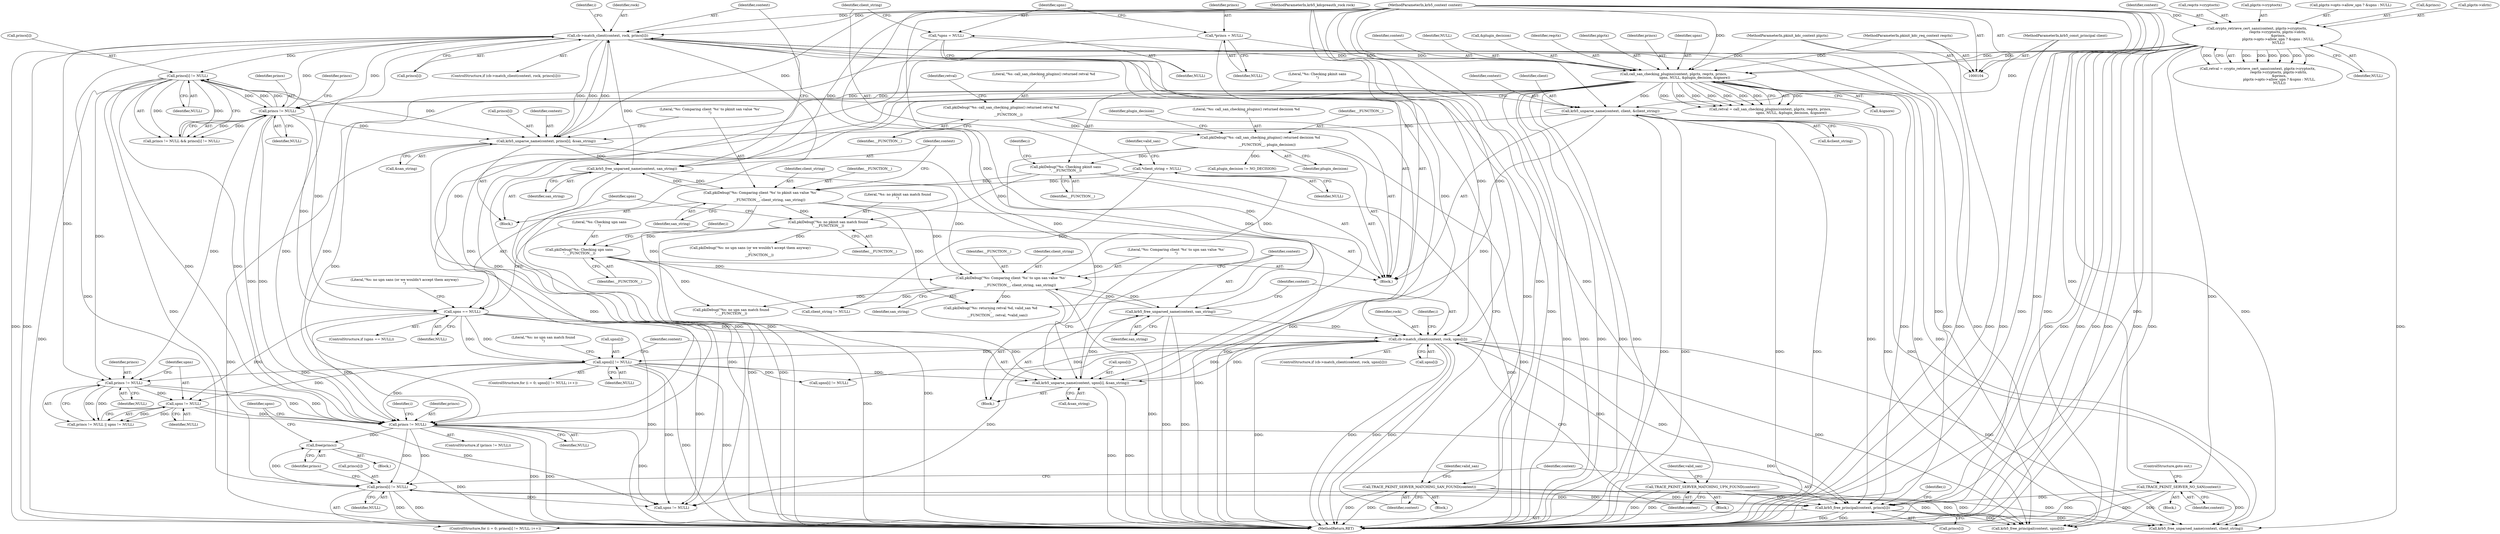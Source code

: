 digraph "1_krb5_50fe4074f188c2d4da0c421e96553acea8378db2_1@API" {
"1000376" [label="(Call,free(princs))"];
"1000364" [label="(Call,princs[i] != NULL)"];
"1000228" [label="(Call,princs[i] != NULL)"];
"1000252" [label="(Call,cb->match_client(context, rock, princs[i]))"];
"1000248" [label="(Call,krb5_free_unparsed_name(context, san_string))"];
"1000236" [label="(Call,krb5_unparse_name(context, princs[i], &san_string))"];
"1000212" [label="(Call,krb5_unparse_name(context, client, &client_string))"];
"1000178" [label="(Call,call_san_checking_plugins(context, plgctx, reqctx, princs,\n                                       upns, NULL, &plugin_decision, &ignore))"];
"1000134" [label="(Call,crypto_retrieve_cert_sans(context, plgctx->cryptoctx,\n                                       reqctx->cryptoctx, plgctx->idctx,\n                                        &princs,\n                                        plgctx->opts->allow_upn ? &upns : NULL,\n                                        NULL))"];
"1000105" [label="(MethodParameterIn,krb5_context context)"];
"1000106" [label="(MethodParameterIn,pkinit_kdc_context plgctx)"];
"1000107" [label="(MethodParameterIn,pkinit_kdc_req_context reqctx)"];
"1000115" [label="(Call,*princs = NULL)"];
"1000119" [label="(Call,*upns = NULL)"];
"1000110" [label="(MethodParameterIn,krb5_const_principal client)"];
"1000225" [label="(Call,princs != NULL)"];
"1000243" [label="(Call,pkiDebug(\"%s: Comparing client '%s' to pkinit san value '%s'\n\",\n                 __FUNCTION__, client_string, san_string))"];
"1000217" [label="(Call,pkiDebug(\"%s: Checking pkinit sans\n\", __FUNCTION__))"];
"1000199" [label="(Call,pkiDebug(\"%s: call_san_checking_plugins() returned decision %d\n\",\n             __FUNCTION__, plugin_decision))"];
"1000189" [label="(Call,pkiDebug(\"%s: call_san_checking_plugins() returned retval %d\n\",\n             __FUNCTION__))"];
"1000124" [label="(Call,*client_string = NULL)"];
"1000109" [label="(MethodParameterIn,krb5_kdcpreauth_rock rock)"];
"1000371" [label="(Call,krb5_free_principal(context, princs[i]))"];
"1000259" [label="(Call,TRACE_PKINIT_SERVER_MATCHING_SAN_FOUND(context))"];
"1000322" [label="(Call,TRACE_PKINIT_SERVER_MATCHING_UPN_FOUND(context))"];
"1000315" [label="(Call,cb->match_client(context, rock, upns[i]))"];
"1000311" [label="(Call,krb5_free_unparsed_name(context, san_string))"];
"1000299" [label="(Call,krb5_unparse_name(context, upns[i], &san_string))"];
"1000291" [label="(Call,upns[i] != NULL)"];
"1000273" [label="(Call,upns == NULL)"];
"1000306" [label="(Call,pkiDebug(\"%s: Comparing client '%s' to upn san value '%s'\n\",\n                 __FUNCTION__, client_string, san_string))"];
"1000284" [label="(Call,pkiDebug(\"%s: Checking upn sans\n\", __FUNCTION__))"];
"1000269" [label="(Call,pkiDebug(\"%s: no pkinit san match found\n\", __FUNCTION__))"];
"1000162" [label="(Call,TRACE_PKINIT_SERVER_NO_SAN(context))"];
"1000356" [label="(Call,princs != NULL)"];
"1000337" [label="(Call,princs != NULL)"];
"1000340" [label="(Call,upns != NULL)"];
"1000241" [label="(Call,&san_string)"];
"1000250" [label="(Identifier,san_string)"];
"1000252" [label="(Call,cb->match_client(context, rock, princs[i]))"];
"1000126" [label="(Identifier,NULL)"];
"1000342" [label="(Identifier,NULL)"];
"1000269" [label="(Call,pkiDebug(\"%s: no pkinit san match found\n\", __FUNCTION__))"];
"1000402" [label="(Call,client_string != NULL)"];
"1000309" [label="(Identifier,client_string)"];
"1000185" [label="(Call,&plugin_decision)"];
"1000226" [label="(Identifier,princs)"];
"1000236" [label="(Call,krb5_unparse_name(context, princs[i], &san_string))"];
"1000107" [label="(MethodParameterIn,pkinit_kdc_req_context reqctx)"];
"1000360" [label="(ControlStructure,for (i = 0; princs[i] != NULL; i++))"];
"1000299" [label="(Call,krb5_unparse_name(context, upns[i], &san_string))"];
"1000340" [label="(Call,upns != NULL)"];
"1000109" [label="(MethodParameterIn,krb5_kdcpreauth_rock rock)"];
"1000311" [label="(Call,krb5_free_unparsed_name(context, san_string))"];
"1000270" [label="(Literal,\"%s: no pkinit san match found\n\")"];
"1000181" [label="(Identifier,reqctx)"];
"1000292" [label="(Call,upns[i])"];
"1000372" [label="(Identifier,context)"];
"1000371" [label="(Call,krb5_free_principal(context, princs[i]))"];
"1000362" [label="(Identifier,i)"];
"1000260" [label="(Identifier,context)"];
"1000416" [label="(MethodReturn,RET)"];
"1000176" [label="(Call,retval = call_san_checking_plugins(context, plgctx, reqctx, princs,\n                                       upns, NULL, &plugin_decision, &ignore))"];
"1000314" [label="(ControlStructure,if (cb->match_client(context, rock, upns[i])))"];
"1000218" [label="(Literal,\"%s: Checking pkinit sans\n\")"];
"1000234" [label="(Identifier,i)"];
"1000238" [label="(Call,princs[i])"];
"1000189" [label="(Call,pkiDebug(\"%s: call_san_checking_plugins() returned retval %d\n\",\n             __FUNCTION__))"];
"1000300" [label="(Identifier,context)"];
"1000358" [label="(Identifier,NULL)"];
"1000156" [label="(Identifier,NULL)"];
"1000227" [label="(Identifier,NULL)"];
"1000373" [label="(Call,princs[i])"];
"1000187" [label="(Call,&ignore)"];
"1000323" [label="(Identifier,context)"];
"1000394" [label="(Call,krb5_free_principal(context, upns[i]))"];
"1000180" [label="(Identifier,plgctx)"];
"1000202" [label="(Identifier,plugin_decision)"];
"1000200" [label="(Literal,\"%s: call_san_checking_plugins() returned decision %d\n\")"];
"1000307" [label="(Literal,\"%s: Comparing client '%s' to upn san value '%s'\n\")"];
"1000134" [label="(Call,crypto_retrieve_cert_sans(context, plgctx->cryptoctx,\n                                       reqctx->cryptoctx, plgctx->idctx,\n                                        &princs,\n                                        plgctx->opts->allow_upn ? &upns : NULL,\n                                        NULL))"];
"1000119" [label="(Call,*upns = NULL)"];
"1000359" [label="(Block,)"];
"1000237" [label="(Identifier,context)"];
"1000310" [label="(Identifier,san_string)"];
"1000125" [label="(Identifier,client_string)"];
"1000337" [label="(Call,princs != NULL)"];
"1000287" [label="(ControlStructure,for (i = 0; upns[i] != NULL; i++))"];
"1000255" [label="(Call,princs[i])"];
"1000201" [label="(Identifier,__FUNCTION__)"];
"1000336" [label="(Call,princs != NULL || upns != NULL)"];
"1000243" [label="(Call,pkiDebug(\"%s: Comparing client '%s' to pkinit san value '%s'\n\",\n                 __FUNCTION__, client_string, san_string))"];
"1000182" [label="(Identifier,princs)"];
"1000244" [label="(Literal,\"%s: Comparing client '%s' to pkinit san value '%s'\n\")"];
"1000217" [label="(Call,pkiDebug(\"%s: Checking pkinit sans\n\", __FUNCTION__))"];
"1000321" [label="(Block,)"];
"1000295" [label="(Identifier,NULL)"];
"1000213" [label="(Identifier,context)"];
"1000183" [label="(Identifier,upns)"];
"1000308" [label="(Identifier,__FUNCTION__)"];
"1000229" [label="(Call,princs[i])"];
"1000121" [label="(Identifier,NULL)"];
"1000272" [label="(ControlStructure,if (upns == NULL))"];
"1000332" [label="(Call,pkiDebug(\"%s: no upn san match found\n\", __FUNCTION__))"];
"1000313" [label="(Identifier,san_string)"];
"1000291" [label="(Call,upns[i] != NULL)"];
"1000316" [label="(Identifier,context)"];
"1000145" [label="(Call,&princs)"];
"1000178" [label="(Call,call_san_checking_plugins(context, plgctx, reqctx, princs,\n                                       upns, NULL, &plugin_decision, &ignore))"];
"1000247" [label="(Identifier,san_string)"];
"1000142" [label="(Call,plgctx->idctx)"];
"1000322" [label="(Call,TRACE_PKINIT_SERVER_MATCHING_UPN_FOUND(context))"];
"1000245" [label="(Identifier,__FUNCTION__)"];
"1000225" [label="(Call,princs != NULL)"];
"1000326" [label="(Identifier,valid_san)"];
"1000376" [label="(Call,free(princs))"];
"1000135" [label="(Identifier,context)"];
"1000112" [label="(Block,)"];
"1000370" [label="(Identifier,i)"];
"1000263" [label="(Identifier,valid_san)"];
"1000248" [label="(Call,krb5_free_unparsed_name(context, san_string))"];
"1000224" [label="(Call,princs != NULL && princs[i] != NULL)"];
"1000199" [label="(Call,pkiDebug(\"%s: call_san_checking_plugins() returned decision %d\n\",\n             __FUNCTION__, plugin_decision))"];
"1000318" [label="(Call,upns[i])"];
"1000254" [label="(Identifier,rock)"];
"1000315" [label="(Call,cb->match_client(context, rock, upns[i]))"];
"1000284" [label="(Call,pkiDebug(\"%s: Checking upn sans\n\", __FUNCTION__))"];
"1000232" [label="(Identifier,NULL)"];
"1000355" [label="(ControlStructure,if (princs != NULL))"];
"1000110" [label="(MethodParameterIn,krb5_const_principal client)"];
"1000163" [label="(Identifier,context)"];
"1000286" [label="(Identifier,__FUNCTION__)"];
"1000230" [label="(Identifier,princs)"];
"1000246" [label="(Identifier,client_string)"];
"1000379" [label="(Call,upns != NULL)"];
"1000179" [label="(Identifier,context)"];
"1000273" [label="(Call,upns == NULL)"];
"1000341" [label="(Identifier,upns)"];
"1000205" [label="(Identifier,plugin_decision)"];
"1000333" [label="(Literal,\"%s: no upn san match found\n\")"];
"1000339" [label="(Identifier,NULL)"];
"1000317" [label="(Identifier,rock)"];
"1000368" [label="(Identifier,NULL)"];
"1000193" [label="(Identifier,retval)"];
"1000191" [label="(Identifier,__FUNCTION__)"];
"1000312" [label="(Identifier,context)"];
"1000274" [label="(Identifier,upns)"];
"1000139" [label="(Call,reqctx->cryptoctx)"];
"1000297" [label="(Identifier,i)"];
"1000120" [label="(Identifier,upns)"];
"1000377" [label="(Identifier,princs)"];
"1000190" [label="(Literal,\"%s: call_san_checking_plugins() returned retval %d\n\")"];
"1000212" [label="(Call,krb5_unparse_name(context, client, &client_string))"];
"1000235" [label="(Block,)"];
"1000130" [label="(Identifier,valid_san)"];
"1000298" [label="(Block,)"];
"1000259" [label="(Call,TRACE_PKINIT_SERVER_MATCHING_SAN_FOUND(context))"];
"1000277" [label="(Call,pkiDebug(\"%s: no upn sans (or we wouldn't accept them anyway)\n\",\n                 __FUNCTION__))"];
"1000304" [label="(Call,&san_string)"];
"1000405" [label="(Call,krb5_free_unparsed_name(context, client_string))"];
"1000253" [label="(Identifier,context)"];
"1000408" [label="(Call,pkiDebug(\"%s: returning retval %d, valid_san %d\n\",\n             __FUNCTION__, retval, *valid_san))"];
"1000306" [label="(Call,pkiDebug(\"%s: Comparing client '%s' to upn san value '%s'\n\",\n                 __FUNCTION__, client_string, san_string))"];
"1000215" [label="(Call,&client_string)"];
"1000289" [label="(Identifier,i)"];
"1000219" [label="(Identifier,__FUNCTION__)"];
"1000364" [label="(Call,princs[i] != NULL)"];
"1000249" [label="(Identifier,context)"];
"1000204" [label="(Call,plugin_decision != NO_DECISION)"];
"1000161" [label="(Block,)"];
"1000162" [label="(Call,TRACE_PKINIT_SERVER_NO_SAN(context))"];
"1000278" [label="(Literal,\"%s: no upn sans (or we wouldn't accept them anyway)\n\")"];
"1000228" [label="(Call,princs[i] != NULL)"];
"1000357" [label="(Identifier,princs)"];
"1000387" [label="(Call,upns[i] != NULL)"];
"1000356" [label="(Call,princs != NULL)"];
"1000184" [label="(Identifier,NULL)"];
"1000380" [label="(Identifier,upns)"];
"1000124" [label="(Call,*client_string = NULL)"];
"1000222" [label="(Identifier,i)"];
"1000365" [label="(Call,princs[i])"];
"1000258" [label="(Block,)"];
"1000136" [label="(Call,plgctx->cryptoctx)"];
"1000147" [label="(Call,plgctx->opts->allow_upn ? &upns : NULL)"];
"1000164" [label="(ControlStructure,goto out;)"];
"1000338" [label="(Identifier,princs)"];
"1000275" [label="(Identifier,NULL)"];
"1000106" [label="(MethodParameterIn,pkinit_kdc_context plgctx)"];
"1000132" [label="(Call,retval = crypto_retrieve_cert_sans(context, plgctx->cryptoctx,\n                                       reqctx->cryptoctx, plgctx->idctx,\n                                        &princs,\n                                        plgctx->opts->allow_upn ? &upns : NULL,\n                                        NULL))"];
"1000115" [label="(Call,*princs = NULL)"];
"1000285" [label="(Literal,\"%s: Checking upn sans\n\")"];
"1000214" [label="(Identifier,client)"];
"1000301" [label="(Call,upns[i])"];
"1000116" [label="(Identifier,princs)"];
"1000117" [label="(Identifier,NULL)"];
"1000105" [label="(MethodParameterIn,krb5_context context)"];
"1000251" [label="(ControlStructure,if (cb->match_client(context, rock, princs[i])))"];
"1000271" [label="(Identifier,__FUNCTION__)"];
"1000376" -> "1000359"  [label="AST: "];
"1000376" -> "1000377"  [label="CFG: "];
"1000377" -> "1000376"  [label="AST: "];
"1000380" -> "1000376"  [label="CFG: "];
"1000376" -> "1000416"  [label="DDG: "];
"1000364" -> "1000376"  [label="DDG: "];
"1000356" -> "1000376"  [label="DDG: "];
"1000364" -> "1000360"  [label="AST: "];
"1000364" -> "1000368"  [label="CFG: "];
"1000365" -> "1000364"  [label="AST: "];
"1000368" -> "1000364"  [label="AST: "];
"1000372" -> "1000364"  [label="CFG: "];
"1000377" -> "1000364"  [label="CFG: "];
"1000364" -> "1000416"  [label="DDG: "];
"1000364" -> "1000416"  [label="DDG: "];
"1000228" -> "1000364"  [label="DDG: "];
"1000371" -> "1000364"  [label="DDG: "];
"1000252" -> "1000364"  [label="DDG: "];
"1000356" -> "1000364"  [label="DDG: "];
"1000356" -> "1000364"  [label="DDG: "];
"1000364" -> "1000371"  [label="DDG: "];
"1000364" -> "1000379"  [label="DDG: "];
"1000228" -> "1000224"  [label="AST: "];
"1000228" -> "1000232"  [label="CFG: "];
"1000229" -> "1000228"  [label="AST: "];
"1000232" -> "1000228"  [label="AST: "];
"1000224" -> "1000228"  [label="CFG: "];
"1000228" -> "1000416"  [label="DDG: "];
"1000228" -> "1000225"  [label="DDG: "];
"1000228" -> "1000224"  [label="DDG: "];
"1000228" -> "1000224"  [label="DDG: "];
"1000252" -> "1000228"  [label="DDG: "];
"1000225" -> "1000228"  [label="DDG: "];
"1000225" -> "1000228"  [label="DDG: "];
"1000228" -> "1000236"  [label="DDG: "];
"1000228" -> "1000273"  [label="DDG: "];
"1000228" -> "1000337"  [label="DDG: "];
"1000228" -> "1000356"  [label="DDG: "];
"1000228" -> "1000356"  [label="DDG: "];
"1000252" -> "1000251"  [label="AST: "];
"1000252" -> "1000255"  [label="CFG: "];
"1000253" -> "1000252"  [label="AST: "];
"1000254" -> "1000252"  [label="AST: "];
"1000255" -> "1000252"  [label="AST: "];
"1000260" -> "1000252"  [label="CFG: "];
"1000234" -> "1000252"  [label="CFG: "];
"1000252" -> "1000416"  [label="DDG: "];
"1000252" -> "1000416"  [label="DDG: "];
"1000252" -> "1000416"  [label="DDG: "];
"1000252" -> "1000416"  [label="DDG: "];
"1000252" -> "1000225"  [label="DDG: "];
"1000252" -> "1000236"  [label="DDG: "];
"1000252" -> "1000236"  [label="DDG: "];
"1000248" -> "1000252"  [label="DDG: "];
"1000105" -> "1000252"  [label="DDG: "];
"1000109" -> "1000252"  [label="DDG: "];
"1000225" -> "1000252"  [label="DDG: "];
"1000236" -> "1000252"  [label="DDG: "];
"1000252" -> "1000259"  [label="DDG: "];
"1000252" -> "1000299"  [label="DDG: "];
"1000252" -> "1000315"  [label="DDG: "];
"1000252" -> "1000337"  [label="DDG: "];
"1000252" -> "1000356"  [label="DDG: "];
"1000252" -> "1000371"  [label="DDG: "];
"1000252" -> "1000394"  [label="DDG: "];
"1000252" -> "1000405"  [label="DDG: "];
"1000248" -> "1000235"  [label="AST: "];
"1000248" -> "1000250"  [label="CFG: "];
"1000249" -> "1000248"  [label="AST: "];
"1000250" -> "1000248"  [label="AST: "];
"1000253" -> "1000248"  [label="CFG: "];
"1000248" -> "1000416"  [label="DDG: "];
"1000248" -> "1000416"  [label="DDG: "];
"1000248" -> "1000243"  [label="DDG: "];
"1000236" -> "1000248"  [label="DDG: "];
"1000105" -> "1000248"  [label="DDG: "];
"1000243" -> "1000248"  [label="DDG: "];
"1000248" -> "1000306"  [label="DDG: "];
"1000236" -> "1000235"  [label="AST: "];
"1000236" -> "1000241"  [label="CFG: "];
"1000237" -> "1000236"  [label="AST: "];
"1000238" -> "1000236"  [label="AST: "];
"1000241" -> "1000236"  [label="AST: "];
"1000244" -> "1000236"  [label="CFG: "];
"1000236" -> "1000416"  [label="DDG: "];
"1000236" -> "1000416"  [label="DDG: "];
"1000212" -> "1000236"  [label="DDG: "];
"1000105" -> "1000236"  [label="DDG: "];
"1000225" -> "1000236"  [label="DDG: "];
"1000236" -> "1000299"  [label="DDG: "];
"1000212" -> "1000112"  [label="AST: "];
"1000212" -> "1000215"  [label="CFG: "];
"1000213" -> "1000212"  [label="AST: "];
"1000214" -> "1000212"  [label="AST: "];
"1000215" -> "1000212"  [label="AST: "];
"1000218" -> "1000212"  [label="CFG: "];
"1000212" -> "1000416"  [label="DDG: "];
"1000212" -> "1000416"  [label="DDG: "];
"1000212" -> "1000416"  [label="DDG: "];
"1000212" -> "1000416"  [label="DDG: "];
"1000178" -> "1000212"  [label="DDG: "];
"1000105" -> "1000212"  [label="DDG: "];
"1000110" -> "1000212"  [label="DDG: "];
"1000212" -> "1000299"  [label="DDG: "];
"1000212" -> "1000371"  [label="DDG: "];
"1000212" -> "1000394"  [label="DDG: "];
"1000212" -> "1000405"  [label="DDG: "];
"1000178" -> "1000176"  [label="AST: "];
"1000178" -> "1000187"  [label="CFG: "];
"1000179" -> "1000178"  [label="AST: "];
"1000180" -> "1000178"  [label="AST: "];
"1000181" -> "1000178"  [label="AST: "];
"1000182" -> "1000178"  [label="AST: "];
"1000183" -> "1000178"  [label="AST: "];
"1000184" -> "1000178"  [label="AST: "];
"1000185" -> "1000178"  [label="AST: "];
"1000187" -> "1000178"  [label="AST: "];
"1000176" -> "1000178"  [label="CFG: "];
"1000178" -> "1000416"  [label="DDG: "];
"1000178" -> "1000416"  [label="DDG: "];
"1000178" -> "1000416"  [label="DDG: "];
"1000178" -> "1000416"  [label="DDG: "];
"1000178" -> "1000416"  [label="DDG: "];
"1000178" -> "1000176"  [label="DDG: "];
"1000178" -> "1000176"  [label="DDG: "];
"1000178" -> "1000176"  [label="DDG: "];
"1000178" -> "1000176"  [label="DDG: "];
"1000178" -> "1000176"  [label="DDG: "];
"1000178" -> "1000176"  [label="DDG: "];
"1000178" -> "1000176"  [label="DDG: "];
"1000178" -> "1000176"  [label="DDG: "];
"1000134" -> "1000178"  [label="DDG: "];
"1000134" -> "1000178"  [label="DDG: "];
"1000105" -> "1000178"  [label="DDG: "];
"1000106" -> "1000178"  [label="DDG: "];
"1000107" -> "1000178"  [label="DDG: "];
"1000115" -> "1000178"  [label="DDG: "];
"1000119" -> "1000178"  [label="DDG: "];
"1000178" -> "1000225"  [label="DDG: "];
"1000178" -> "1000225"  [label="DDG: "];
"1000178" -> "1000273"  [label="DDG: "];
"1000178" -> "1000356"  [label="DDG: "];
"1000178" -> "1000356"  [label="DDG: "];
"1000178" -> "1000371"  [label="DDG: "];
"1000178" -> "1000379"  [label="DDG: "];
"1000178" -> "1000394"  [label="DDG: "];
"1000178" -> "1000405"  [label="DDG: "];
"1000134" -> "1000132"  [label="AST: "];
"1000134" -> "1000156"  [label="CFG: "];
"1000135" -> "1000134"  [label="AST: "];
"1000136" -> "1000134"  [label="AST: "];
"1000139" -> "1000134"  [label="AST: "];
"1000142" -> "1000134"  [label="AST: "];
"1000145" -> "1000134"  [label="AST: "];
"1000147" -> "1000134"  [label="AST: "];
"1000156" -> "1000134"  [label="AST: "];
"1000132" -> "1000134"  [label="CFG: "];
"1000134" -> "1000416"  [label="DDG: "];
"1000134" -> "1000416"  [label="DDG: "];
"1000134" -> "1000416"  [label="DDG: "];
"1000134" -> "1000416"  [label="DDG: "];
"1000134" -> "1000416"  [label="DDG: "];
"1000134" -> "1000416"  [label="DDG: "];
"1000134" -> "1000132"  [label="DDG: "];
"1000134" -> "1000132"  [label="DDG: "];
"1000134" -> "1000132"  [label="DDG: "];
"1000134" -> "1000132"  [label="DDG: "];
"1000134" -> "1000132"  [label="DDG: "];
"1000134" -> "1000132"  [label="DDG: "];
"1000134" -> "1000132"  [label="DDG: "];
"1000105" -> "1000134"  [label="DDG: "];
"1000134" -> "1000162"  [label="DDG: "];
"1000134" -> "1000356"  [label="DDG: "];
"1000134" -> "1000371"  [label="DDG: "];
"1000134" -> "1000394"  [label="DDG: "];
"1000134" -> "1000405"  [label="DDG: "];
"1000105" -> "1000104"  [label="AST: "];
"1000105" -> "1000416"  [label="DDG: "];
"1000105" -> "1000162"  [label="DDG: "];
"1000105" -> "1000259"  [label="DDG: "];
"1000105" -> "1000299"  [label="DDG: "];
"1000105" -> "1000311"  [label="DDG: "];
"1000105" -> "1000315"  [label="DDG: "];
"1000105" -> "1000322"  [label="DDG: "];
"1000105" -> "1000371"  [label="DDG: "];
"1000105" -> "1000394"  [label="DDG: "];
"1000105" -> "1000405"  [label="DDG: "];
"1000106" -> "1000104"  [label="AST: "];
"1000106" -> "1000416"  [label="DDG: "];
"1000107" -> "1000104"  [label="AST: "];
"1000107" -> "1000416"  [label="DDG: "];
"1000115" -> "1000112"  [label="AST: "];
"1000115" -> "1000117"  [label="CFG: "];
"1000116" -> "1000115"  [label="AST: "];
"1000117" -> "1000115"  [label="AST: "];
"1000120" -> "1000115"  [label="CFG: "];
"1000115" -> "1000356"  [label="DDG: "];
"1000119" -> "1000112"  [label="AST: "];
"1000119" -> "1000121"  [label="CFG: "];
"1000120" -> "1000119"  [label="AST: "];
"1000121" -> "1000119"  [label="AST: "];
"1000125" -> "1000119"  [label="CFG: "];
"1000119" -> "1000379"  [label="DDG: "];
"1000110" -> "1000104"  [label="AST: "];
"1000110" -> "1000416"  [label="DDG: "];
"1000225" -> "1000224"  [label="AST: "];
"1000225" -> "1000227"  [label="CFG: "];
"1000226" -> "1000225"  [label="AST: "];
"1000227" -> "1000225"  [label="AST: "];
"1000230" -> "1000225"  [label="CFG: "];
"1000224" -> "1000225"  [label="CFG: "];
"1000225" -> "1000224"  [label="DDG: "];
"1000225" -> "1000224"  [label="DDG: "];
"1000225" -> "1000273"  [label="DDG: "];
"1000225" -> "1000337"  [label="DDG: "];
"1000225" -> "1000356"  [label="DDG: "];
"1000225" -> "1000356"  [label="DDG: "];
"1000243" -> "1000235"  [label="AST: "];
"1000243" -> "1000247"  [label="CFG: "];
"1000244" -> "1000243"  [label="AST: "];
"1000245" -> "1000243"  [label="AST: "];
"1000246" -> "1000243"  [label="AST: "];
"1000247" -> "1000243"  [label="AST: "];
"1000249" -> "1000243"  [label="CFG: "];
"1000243" -> "1000416"  [label="DDG: "];
"1000217" -> "1000243"  [label="DDG: "];
"1000124" -> "1000243"  [label="DDG: "];
"1000243" -> "1000269"  [label="DDG: "];
"1000243" -> "1000306"  [label="DDG: "];
"1000243" -> "1000402"  [label="DDG: "];
"1000243" -> "1000408"  [label="DDG: "];
"1000217" -> "1000112"  [label="AST: "];
"1000217" -> "1000219"  [label="CFG: "];
"1000218" -> "1000217"  [label="AST: "];
"1000219" -> "1000217"  [label="AST: "];
"1000222" -> "1000217"  [label="CFG: "];
"1000217" -> "1000416"  [label="DDG: "];
"1000199" -> "1000217"  [label="DDG: "];
"1000217" -> "1000269"  [label="DDG: "];
"1000199" -> "1000112"  [label="AST: "];
"1000199" -> "1000202"  [label="CFG: "];
"1000200" -> "1000199"  [label="AST: "];
"1000201" -> "1000199"  [label="AST: "];
"1000202" -> "1000199"  [label="AST: "];
"1000205" -> "1000199"  [label="CFG: "];
"1000199" -> "1000416"  [label="DDG: "];
"1000189" -> "1000199"  [label="DDG: "];
"1000199" -> "1000204"  [label="DDG: "];
"1000199" -> "1000408"  [label="DDG: "];
"1000189" -> "1000112"  [label="AST: "];
"1000189" -> "1000191"  [label="CFG: "];
"1000190" -> "1000189"  [label="AST: "];
"1000191" -> "1000189"  [label="AST: "];
"1000193" -> "1000189"  [label="CFG: "];
"1000189" -> "1000416"  [label="DDG: "];
"1000124" -> "1000112"  [label="AST: "];
"1000124" -> "1000126"  [label="CFG: "];
"1000125" -> "1000124"  [label="AST: "];
"1000126" -> "1000124"  [label="AST: "];
"1000130" -> "1000124"  [label="CFG: "];
"1000124" -> "1000306"  [label="DDG: "];
"1000124" -> "1000402"  [label="DDG: "];
"1000109" -> "1000104"  [label="AST: "];
"1000109" -> "1000416"  [label="DDG: "];
"1000109" -> "1000315"  [label="DDG: "];
"1000371" -> "1000360"  [label="AST: "];
"1000371" -> "1000373"  [label="CFG: "];
"1000372" -> "1000371"  [label="AST: "];
"1000373" -> "1000371"  [label="AST: "];
"1000370" -> "1000371"  [label="CFG: "];
"1000371" -> "1000416"  [label="DDG: "];
"1000371" -> "1000416"  [label="DDG: "];
"1000259" -> "1000371"  [label="DDG: "];
"1000322" -> "1000371"  [label="DDG: "];
"1000162" -> "1000371"  [label="DDG: "];
"1000315" -> "1000371"  [label="DDG: "];
"1000356" -> "1000371"  [label="DDG: "];
"1000371" -> "1000394"  [label="DDG: "];
"1000371" -> "1000405"  [label="DDG: "];
"1000259" -> "1000258"  [label="AST: "];
"1000259" -> "1000260"  [label="CFG: "];
"1000260" -> "1000259"  [label="AST: "];
"1000263" -> "1000259"  [label="CFG: "];
"1000259" -> "1000416"  [label="DDG: "];
"1000259" -> "1000416"  [label="DDG: "];
"1000259" -> "1000394"  [label="DDG: "];
"1000259" -> "1000405"  [label="DDG: "];
"1000322" -> "1000321"  [label="AST: "];
"1000322" -> "1000323"  [label="CFG: "];
"1000323" -> "1000322"  [label="AST: "];
"1000326" -> "1000322"  [label="CFG: "];
"1000322" -> "1000416"  [label="DDG: "];
"1000322" -> "1000416"  [label="DDG: "];
"1000315" -> "1000322"  [label="DDG: "];
"1000322" -> "1000394"  [label="DDG: "];
"1000322" -> "1000405"  [label="DDG: "];
"1000315" -> "1000314"  [label="AST: "];
"1000315" -> "1000318"  [label="CFG: "];
"1000316" -> "1000315"  [label="AST: "];
"1000317" -> "1000315"  [label="AST: "];
"1000318" -> "1000315"  [label="AST: "];
"1000323" -> "1000315"  [label="CFG: "];
"1000297" -> "1000315"  [label="CFG: "];
"1000315" -> "1000416"  [label="DDG: "];
"1000315" -> "1000416"  [label="DDG: "];
"1000315" -> "1000416"  [label="DDG: "];
"1000315" -> "1000416"  [label="DDG: "];
"1000315" -> "1000291"  [label="DDG: "];
"1000315" -> "1000299"  [label="DDG: "];
"1000311" -> "1000315"  [label="DDG: "];
"1000299" -> "1000315"  [label="DDG: "];
"1000273" -> "1000315"  [label="DDG: "];
"1000315" -> "1000379"  [label="DDG: "];
"1000315" -> "1000387"  [label="DDG: "];
"1000315" -> "1000394"  [label="DDG: "];
"1000315" -> "1000405"  [label="DDG: "];
"1000311" -> "1000298"  [label="AST: "];
"1000311" -> "1000313"  [label="CFG: "];
"1000312" -> "1000311"  [label="AST: "];
"1000313" -> "1000311"  [label="AST: "];
"1000316" -> "1000311"  [label="CFG: "];
"1000311" -> "1000416"  [label="DDG: "];
"1000311" -> "1000416"  [label="DDG: "];
"1000311" -> "1000306"  [label="DDG: "];
"1000299" -> "1000311"  [label="DDG: "];
"1000306" -> "1000311"  [label="DDG: "];
"1000299" -> "1000298"  [label="AST: "];
"1000299" -> "1000304"  [label="CFG: "];
"1000300" -> "1000299"  [label="AST: "];
"1000301" -> "1000299"  [label="AST: "];
"1000304" -> "1000299"  [label="AST: "];
"1000307" -> "1000299"  [label="CFG: "];
"1000299" -> "1000416"  [label="DDG: "];
"1000299" -> "1000416"  [label="DDG: "];
"1000291" -> "1000299"  [label="DDG: "];
"1000273" -> "1000299"  [label="DDG: "];
"1000291" -> "1000287"  [label="AST: "];
"1000291" -> "1000295"  [label="CFG: "];
"1000292" -> "1000291"  [label="AST: "];
"1000295" -> "1000291"  [label="AST: "];
"1000300" -> "1000291"  [label="CFG: "];
"1000333" -> "1000291"  [label="CFG: "];
"1000291" -> "1000416"  [label="DDG: "];
"1000291" -> "1000416"  [label="DDG: "];
"1000273" -> "1000291"  [label="DDG: "];
"1000273" -> "1000291"  [label="DDG: "];
"1000291" -> "1000337"  [label="DDG: "];
"1000291" -> "1000340"  [label="DDG: "];
"1000291" -> "1000356"  [label="DDG: "];
"1000291" -> "1000379"  [label="DDG: "];
"1000291" -> "1000387"  [label="DDG: "];
"1000273" -> "1000272"  [label="AST: "];
"1000273" -> "1000275"  [label="CFG: "];
"1000274" -> "1000273"  [label="AST: "];
"1000275" -> "1000273"  [label="AST: "];
"1000278" -> "1000273"  [label="CFG: "];
"1000285" -> "1000273"  [label="CFG: "];
"1000273" -> "1000416"  [label="DDG: "];
"1000273" -> "1000340"  [label="DDG: "];
"1000273" -> "1000356"  [label="DDG: "];
"1000273" -> "1000379"  [label="DDG: "];
"1000306" -> "1000298"  [label="AST: "];
"1000306" -> "1000310"  [label="CFG: "];
"1000307" -> "1000306"  [label="AST: "];
"1000308" -> "1000306"  [label="AST: "];
"1000309" -> "1000306"  [label="AST: "];
"1000310" -> "1000306"  [label="AST: "];
"1000312" -> "1000306"  [label="CFG: "];
"1000306" -> "1000416"  [label="DDG: "];
"1000284" -> "1000306"  [label="DDG: "];
"1000306" -> "1000332"  [label="DDG: "];
"1000306" -> "1000402"  [label="DDG: "];
"1000306" -> "1000408"  [label="DDG: "];
"1000284" -> "1000112"  [label="AST: "];
"1000284" -> "1000286"  [label="CFG: "];
"1000285" -> "1000284"  [label="AST: "];
"1000286" -> "1000284"  [label="AST: "];
"1000289" -> "1000284"  [label="CFG: "];
"1000284" -> "1000416"  [label="DDG: "];
"1000269" -> "1000284"  [label="DDG: "];
"1000284" -> "1000332"  [label="DDG: "];
"1000269" -> "1000112"  [label="AST: "];
"1000269" -> "1000271"  [label="CFG: "];
"1000270" -> "1000269"  [label="AST: "];
"1000271" -> "1000269"  [label="AST: "];
"1000274" -> "1000269"  [label="CFG: "];
"1000269" -> "1000416"  [label="DDG: "];
"1000269" -> "1000277"  [label="DDG: "];
"1000162" -> "1000161"  [label="AST: "];
"1000162" -> "1000163"  [label="CFG: "];
"1000163" -> "1000162"  [label="AST: "];
"1000164" -> "1000162"  [label="CFG: "];
"1000162" -> "1000416"  [label="DDG: "];
"1000162" -> "1000416"  [label="DDG: "];
"1000162" -> "1000394"  [label="DDG: "];
"1000162" -> "1000405"  [label="DDG: "];
"1000356" -> "1000355"  [label="AST: "];
"1000356" -> "1000358"  [label="CFG: "];
"1000357" -> "1000356"  [label="AST: "];
"1000358" -> "1000356"  [label="AST: "];
"1000362" -> "1000356"  [label="CFG: "];
"1000380" -> "1000356"  [label="CFG: "];
"1000356" -> "1000416"  [label="DDG: "];
"1000356" -> "1000416"  [label="DDG: "];
"1000337" -> "1000356"  [label="DDG: "];
"1000337" -> "1000356"  [label="DDG: "];
"1000340" -> "1000356"  [label="DDG: "];
"1000356" -> "1000379"  [label="DDG: "];
"1000337" -> "1000336"  [label="AST: "];
"1000337" -> "1000339"  [label="CFG: "];
"1000338" -> "1000337"  [label="AST: "];
"1000339" -> "1000337"  [label="AST: "];
"1000341" -> "1000337"  [label="CFG: "];
"1000336" -> "1000337"  [label="CFG: "];
"1000337" -> "1000336"  [label="DDG: "];
"1000337" -> "1000336"  [label="DDG: "];
"1000337" -> "1000340"  [label="DDG: "];
"1000340" -> "1000336"  [label="AST: "];
"1000340" -> "1000342"  [label="CFG: "];
"1000341" -> "1000340"  [label="AST: "];
"1000342" -> "1000340"  [label="AST: "];
"1000336" -> "1000340"  [label="CFG: "];
"1000340" -> "1000336"  [label="DDG: "];
"1000340" -> "1000336"  [label="DDG: "];
"1000340" -> "1000379"  [label="DDG: "];
}
